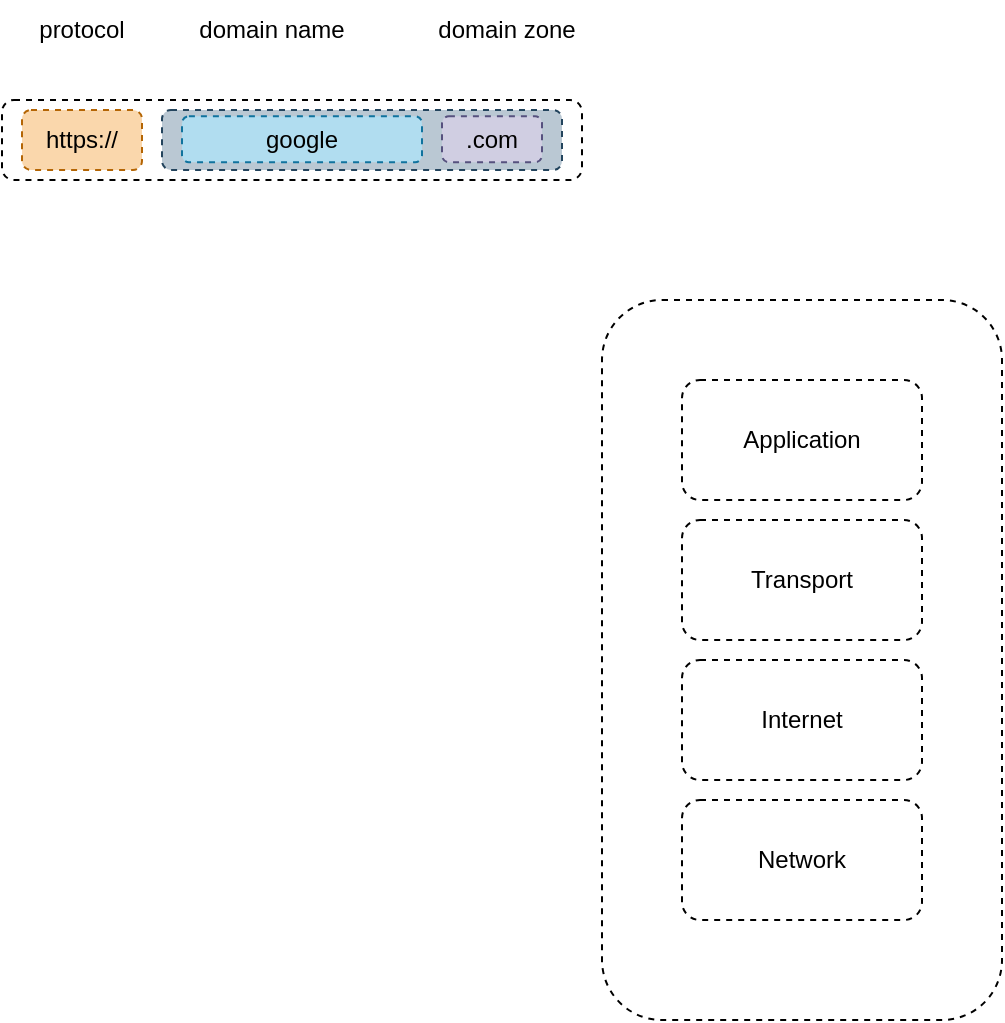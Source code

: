 <mxfile version="20.6.0" type="github">
  <diagram id="D8MDnEg7AwrufYSo7wx9" name="Страница 1">
    <mxGraphModel dx="956" dy="587" grid="1" gridSize="10" guides="1" tooltips="1" connect="1" arrows="1" fold="1" page="1" pageScale="1" pageWidth="827" pageHeight="1169" math="0" shadow="0">
      <root>
        <mxCell id="0" />
        <mxCell id="1" parent="0" />
        <mxCell id="LjHjcrfRRxeesvYdF5EW-2" value="" style="rounded=1;whiteSpace=wrap;html=1;fillColor=none;dashed=1;" vertex="1" parent="1">
          <mxGeometry x="400" y="160" width="200" height="360" as="geometry" />
        </mxCell>
        <mxCell id="LjHjcrfRRxeesvYdF5EW-3" value="Application" style="rounded=1;whiteSpace=wrap;html=1;dashed=1;" vertex="1" parent="1">
          <mxGeometry x="440" y="200" width="120" height="60" as="geometry" />
        </mxCell>
        <mxCell id="LjHjcrfRRxeesvYdF5EW-4" value="Transport" style="rounded=1;whiteSpace=wrap;html=1;dashed=1;" vertex="1" parent="1">
          <mxGeometry x="440" y="270" width="120" height="60" as="geometry" />
        </mxCell>
        <mxCell id="LjHjcrfRRxeesvYdF5EW-5" value="Internet" style="rounded=1;whiteSpace=wrap;html=1;dashed=1;" vertex="1" parent="1">
          <mxGeometry x="440" y="340" width="120" height="60" as="geometry" />
        </mxCell>
        <mxCell id="LjHjcrfRRxeesvYdF5EW-6" value="Network" style="rounded=1;whiteSpace=wrap;html=1;dashed=1;" vertex="1" parent="1">
          <mxGeometry x="440" y="410" width="120" height="60" as="geometry" />
        </mxCell>
        <mxCell id="LjHjcrfRRxeesvYdF5EW-7" value="" style="rounded=1;whiteSpace=wrap;html=1;dashed=1;" vertex="1" parent="1">
          <mxGeometry x="100" y="60" width="290" height="40" as="geometry" />
        </mxCell>
        <mxCell id="LjHjcrfRRxeesvYdF5EW-8" value="https://" style="rounded=1;whiteSpace=wrap;html=1;dashed=1;fillColor=#fad7ac;strokeColor=#b46504;" vertex="1" parent="1">
          <mxGeometry x="110" y="65" width="60" height="30" as="geometry" />
        </mxCell>
        <mxCell id="LjHjcrfRRxeesvYdF5EW-12" value="" style="rounded=1;whiteSpace=wrap;html=1;dashed=1;fillColor=#bac8d3;strokeColor=#23445d;" vertex="1" parent="1">
          <mxGeometry x="180" y="65" width="200" height="30" as="geometry" />
        </mxCell>
        <mxCell id="LjHjcrfRRxeesvYdF5EW-9" value="google" style="rounded=1;whiteSpace=wrap;html=1;dashed=1;fillColor=#b1ddf0;strokeColor=#10739e;" vertex="1" parent="1">
          <mxGeometry x="190" y="68.13" width="120" height="23" as="geometry" />
        </mxCell>
        <mxCell id="LjHjcrfRRxeesvYdF5EW-10" value=".com" style="rounded=1;whiteSpace=wrap;html=1;dashed=1;fillColor=#d0cee2;strokeColor=#56517e;" vertex="1" parent="1">
          <mxGeometry x="320" y="68.13" width="50" height="23" as="geometry" />
        </mxCell>
        <mxCell id="LjHjcrfRRxeesvYdF5EW-13" value="protocol" style="text;html=1;strokeColor=none;fillColor=none;align=center;verticalAlign=middle;whiteSpace=wrap;rounded=0;dashed=1;" vertex="1" parent="1">
          <mxGeometry x="110" y="10" width="60" height="30" as="geometry" />
        </mxCell>
        <mxCell id="LjHjcrfRRxeesvYdF5EW-14" value="domain name" style="text;html=1;strokeColor=none;fillColor=none;align=center;verticalAlign=middle;whiteSpace=wrap;rounded=0;dashed=1;" vertex="1" parent="1">
          <mxGeometry x="190" y="10" width="90" height="30" as="geometry" />
        </mxCell>
        <mxCell id="LjHjcrfRRxeesvYdF5EW-15" value="domain zone" style="text;html=1;strokeColor=none;fillColor=none;align=center;verticalAlign=middle;whiteSpace=wrap;rounded=0;dashed=1;" vertex="1" parent="1">
          <mxGeometry x="315" y="10" width="75" height="30" as="geometry" />
        </mxCell>
      </root>
    </mxGraphModel>
  </diagram>
</mxfile>
